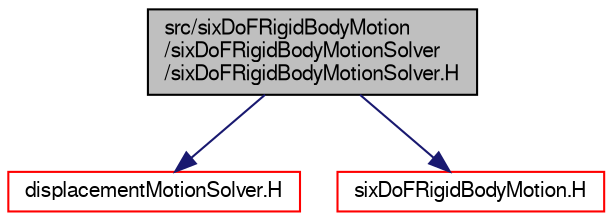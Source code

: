 digraph "src/sixDoFRigidBodyMotion/sixDoFRigidBodyMotionSolver/sixDoFRigidBodyMotionSolver.H"
{
  bgcolor="transparent";
  edge [fontname="FreeSans",fontsize="10",labelfontname="FreeSans",labelfontsize="10"];
  node [fontname="FreeSans",fontsize="10",shape=record];
  Node1 [label="src/sixDoFRigidBodyMotion\l/sixDoFRigidBodyMotionSolver\l/sixDoFRigidBodyMotionSolver.H",height=0.2,width=0.4,color="black", fillcolor="grey75", style="filled" fontcolor="black"];
  Node1 -> Node2 [color="midnightblue",fontsize="10",style="solid",fontname="FreeSans"];
  Node2 [label="displacementMotionSolver.H",height=0.2,width=0.4,color="red",URL="$a04436.html"];
  Node1 -> Node3 [color="midnightblue",fontsize="10",style="solid",fontname="FreeSans"];
  Node3 [label="sixDoFRigidBodyMotion.H",height=0.2,width=0.4,color="red",URL="$a09315.html"];
}
